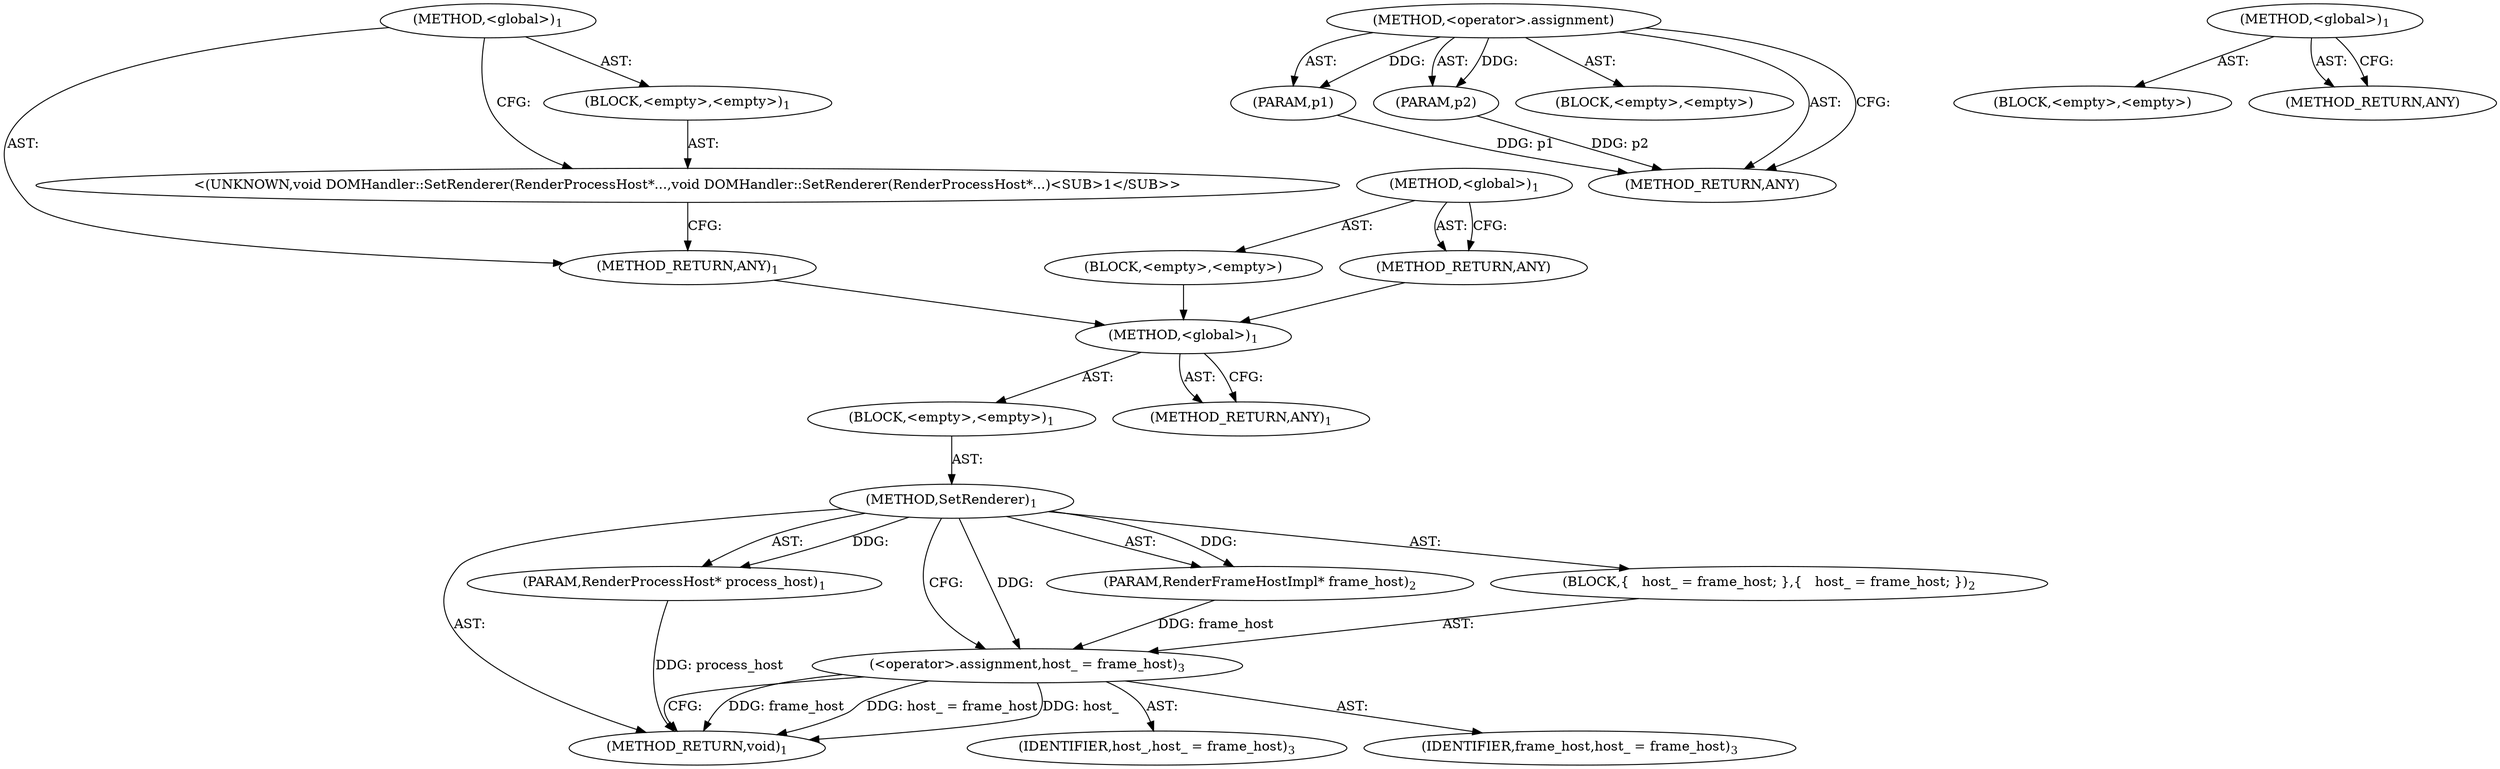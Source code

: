 digraph "&lt;global&gt;" {
vulnerable_6 [label=<(METHOD,&lt;global&gt;)<SUB>1</SUB>>];
vulnerable_7 [label=<(BLOCK,&lt;empty&gt;,&lt;empty&gt;)<SUB>1</SUB>>];
vulnerable_8 [label=<(METHOD,SetRenderer)<SUB>1</SUB>>];
vulnerable_9 [label=<(PARAM,RenderProcessHost* process_host)<SUB>1</SUB>>];
vulnerable_10 [label=<(PARAM,RenderFrameHostImpl* frame_host)<SUB>2</SUB>>];
vulnerable_11 [label=<(BLOCK,{
   host_ = frame_host;
 },{
   host_ = frame_host;
 })<SUB>2</SUB>>];
vulnerable_12 [label=<(&lt;operator&gt;.assignment,host_ = frame_host)<SUB>3</SUB>>];
vulnerable_13 [label=<(IDENTIFIER,host_,host_ = frame_host)<SUB>3</SUB>>];
vulnerable_14 [label=<(IDENTIFIER,frame_host,host_ = frame_host)<SUB>3</SUB>>];
vulnerable_15 [label=<(METHOD_RETURN,void)<SUB>1</SUB>>];
vulnerable_17 [label=<(METHOD_RETURN,ANY)<SUB>1</SUB>>];
vulnerable_34 [label=<(METHOD,&lt;operator&gt;.assignment)>];
vulnerable_35 [label=<(PARAM,p1)>];
vulnerable_36 [label=<(PARAM,p2)>];
vulnerable_37 [label=<(BLOCK,&lt;empty&gt;,&lt;empty&gt;)>];
vulnerable_38 [label=<(METHOD_RETURN,ANY)>];
vulnerable_28 [label=<(METHOD,&lt;global&gt;)<SUB>1</SUB>>];
vulnerable_29 [label=<(BLOCK,&lt;empty&gt;,&lt;empty&gt;)>];
vulnerable_30 [label=<(METHOD_RETURN,ANY)>];
fixed_6 [label=<(METHOD,&lt;global&gt;)<SUB>1</SUB>>];
fixed_7 [label=<(BLOCK,&lt;empty&gt;,&lt;empty&gt;)<SUB>1</SUB>>];
fixed_8 [label="<(UNKNOWN,void DOMHandler::SetRenderer(RenderProcessHost*...,void DOMHandler::SetRenderer(RenderProcessHost*...)<SUB>1</SUB>>"];
fixed_9 [label=<(METHOD_RETURN,ANY)<SUB>1</SUB>>];
fixed_14 [label=<(METHOD,&lt;global&gt;)<SUB>1</SUB>>];
fixed_15 [label=<(BLOCK,&lt;empty&gt;,&lt;empty&gt;)>];
fixed_16 [label=<(METHOD_RETURN,ANY)>];
vulnerable_6 -> vulnerable_7  [key=0, label="AST: "];
vulnerable_6 -> vulnerable_17  [key=0, label="AST: "];
vulnerable_6 -> vulnerable_17  [key=1, label="CFG: "];
vulnerable_7 -> vulnerable_8  [key=0, label="AST: "];
vulnerable_8 -> vulnerable_9  [key=0, label="AST: "];
vulnerable_8 -> vulnerable_9  [key=1, label="DDG: "];
vulnerable_8 -> vulnerable_10  [key=0, label="AST: "];
vulnerable_8 -> vulnerable_10  [key=1, label="DDG: "];
vulnerable_8 -> vulnerable_11  [key=0, label="AST: "];
vulnerable_8 -> vulnerable_15  [key=0, label="AST: "];
vulnerable_8 -> vulnerable_12  [key=0, label="CFG: "];
vulnerable_8 -> vulnerable_12  [key=1, label="DDG: "];
vulnerable_9 -> vulnerable_15  [key=0, label="DDG: process_host"];
vulnerable_10 -> vulnerable_12  [key=0, label="DDG: frame_host"];
vulnerable_11 -> vulnerable_12  [key=0, label="AST: "];
vulnerable_12 -> vulnerable_13  [key=0, label="AST: "];
vulnerable_12 -> vulnerable_14  [key=0, label="AST: "];
vulnerable_12 -> vulnerable_15  [key=0, label="CFG: "];
vulnerable_12 -> vulnerable_15  [key=1, label="DDG: frame_host"];
vulnerable_12 -> vulnerable_15  [key=2, label="DDG: host_ = frame_host"];
vulnerable_12 -> vulnerable_15  [key=3, label="DDG: host_"];
vulnerable_34 -> vulnerable_35  [key=0, label="AST: "];
vulnerable_34 -> vulnerable_35  [key=1, label="DDG: "];
vulnerable_34 -> vulnerable_37  [key=0, label="AST: "];
vulnerable_34 -> vulnerable_36  [key=0, label="AST: "];
vulnerable_34 -> vulnerable_36  [key=1, label="DDG: "];
vulnerable_34 -> vulnerable_38  [key=0, label="AST: "];
vulnerable_34 -> vulnerable_38  [key=1, label="CFG: "];
vulnerable_35 -> vulnerable_38  [key=0, label="DDG: p1"];
vulnerable_36 -> vulnerable_38  [key=0, label="DDG: p2"];
vulnerable_28 -> vulnerable_29  [key=0, label="AST: "];
vulnerable_28 -> vulnerable_30  [key=0, label="AST: "];
vulnerable_28 -> vulnerable_30  [key=1, label="CFG: "];
fixed_6 -> fixed_7  [key=0, label="AST: "];
fixed_6 -> fixed_9  [key=0, label="AST: "];
fixed_6 -> fixed_8  [key=0, label="CFG: "];
fixed_7 -> fixed_8  [key=0, label="AST: "];
fixed_8 -> fixed_9  [key=0, label="CFG: "];
fixed_9 -> vulnerable_6  [key=0];
fixed_14 -> fixed_15  [key=0, label="AST: "];
fixed_14 -> fixed_16  [key=0, label="AST: "];
fixed_14 -> fixed_16  [key=1, label="CFG: "];
fixed_15 -> vulnerable_6  [key=0];
fixed_16 -> vulnerable_6  [key=0];
}
